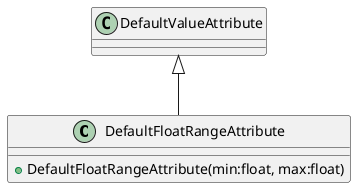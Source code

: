 @startuml
class DefaultFloatRangeAttribute {
    + DefaultFloatRangeAttribute(min:float, max:float)
}
DefaultValueAttribute <|-- DefaultFloatRangeAttribute
@enduml

